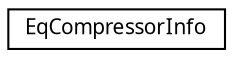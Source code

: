 digraph "Graphical Class Hierarchy"
{
  edge [fontname="Sans",fontsize="10",labelfontname="Sans",labelfontsize="10"];
  node [fontname="Sans",fontsize="10",shape=record];
  rankdir="LR";
  Node1 [label="EqCompressorInfo",height=0.2,width=0.4,color="black", fillcolor="white", style="filled",URL="$struct_eq_compressor_info.html",tooltip="Information about one compressor. "];
}
